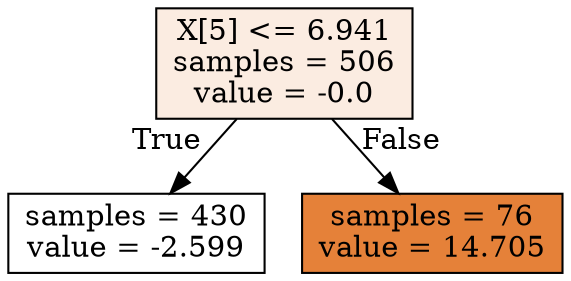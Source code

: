 digraph Tree {
node [shape=box, style="filled", color="black"] ;
0 [label="X[5] <= 6.941\nsamples = 506\nvalue = -0.0", fillcolor="#fbece1"] ;
1 [label="samples = 430\nvalue = -2.599", fillcolor="#ffffff"] ;
0 -> 1 [labeldistance=2.5, labelangle=45, headlabel="True"] ;
2 [label="samples = 76\nvalue = 14.705", fillcolor="#e58139"] ;
0 -> 2 [labeldistance=2.5, labelangle=-45, headlabel="False"] ;
}